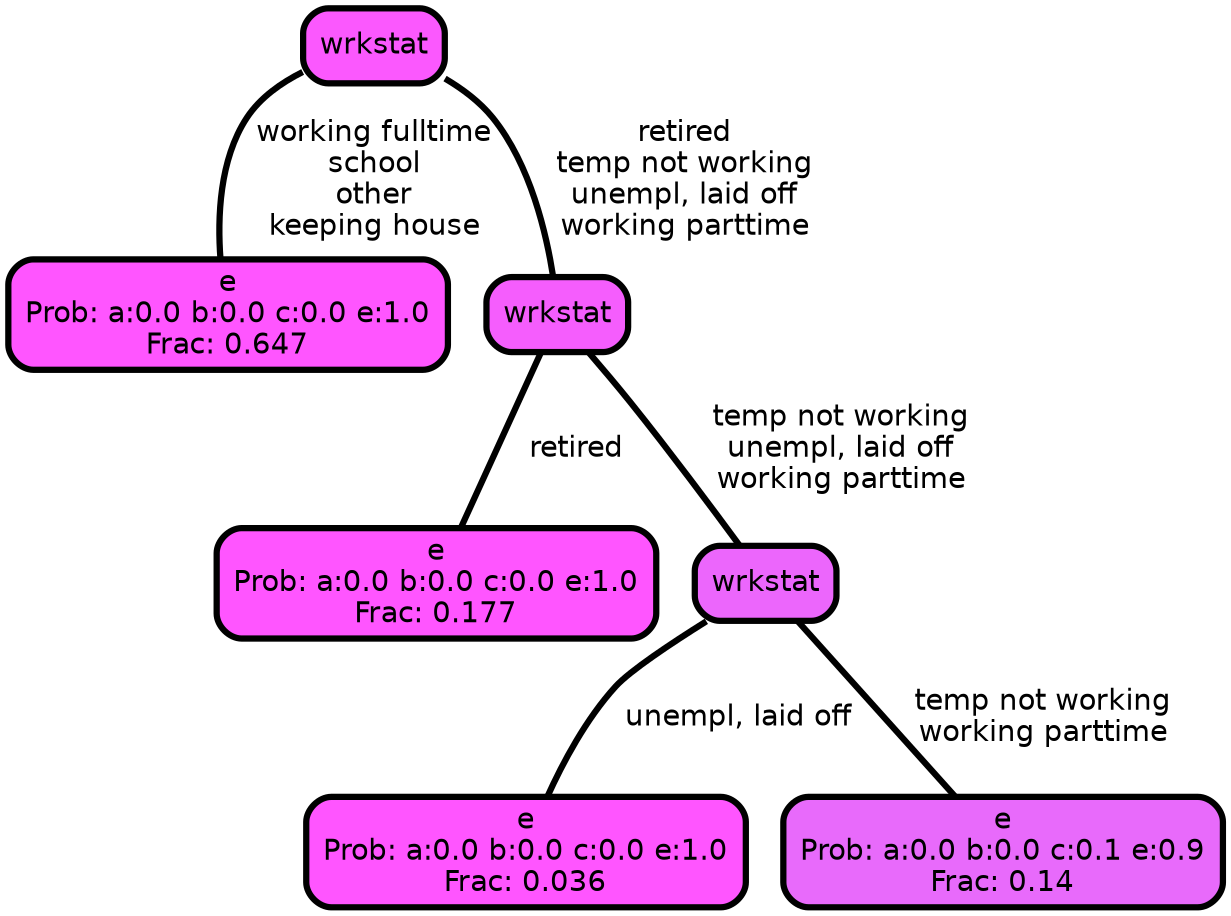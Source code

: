 graph Tree {
node [shape=box, style="filled, rounded",color="black",penwidth="3",fontcolor="black",                 fontname=helvetica] ;
graph [ranksep="0 equally", splines=straight,                 bgcolor=transparent, dpi=200] ;
edge [fontname=helvetica, color=black] ;
0 [label="e
Prob: a:0.0 b:0.0 c:0.0 e:1.0
Frac: 0.647", fillcolor="#ff55ff"] ;
1 [label="wrkstat", fillcolor="#fb58fe"] ;
2 [label="e
Prob: a:0.0 b:0.0 c:0.0 e:1.0
Frac: 0.177", fillcolor="#ff55ff"] ;
3 [label="wrkstat", fillcolor="#f55dfd"] ;
4 [label="e
Prob: a:0.0 b:0.0 c:0.0 e:1.0
Frac: 0.036", fillcolor="#ff55ff"] ;
5 [label="wrkstat", fillcolor="#ec66fc"] ;
6 [label="e
Prob: a:0.0 b:0.0 c:0.1 e:0.9
Frac: 0.14", fillcolor="#e86afb"] ;
1 -- 0 [label=" working fulltime\n school\n other\n keeping house",penwidth=3] ;
1 -- 3 [label=" retired\n temp not working\n unempl, laid off\n working parttime",penwidth=3] ;
3 -- 2 [label=" retired",penwidth=3] ;
3 -- 5 [label=" temp not working\n unempl, laid off\n working parttime",penwidth=3] ;
5 -- 4 [label=" unempl, laid off",penwidth=3] ;
5 -- 6 [label=" temp not working\n working parttime",penwidth=3] ;
{rank = same;}}